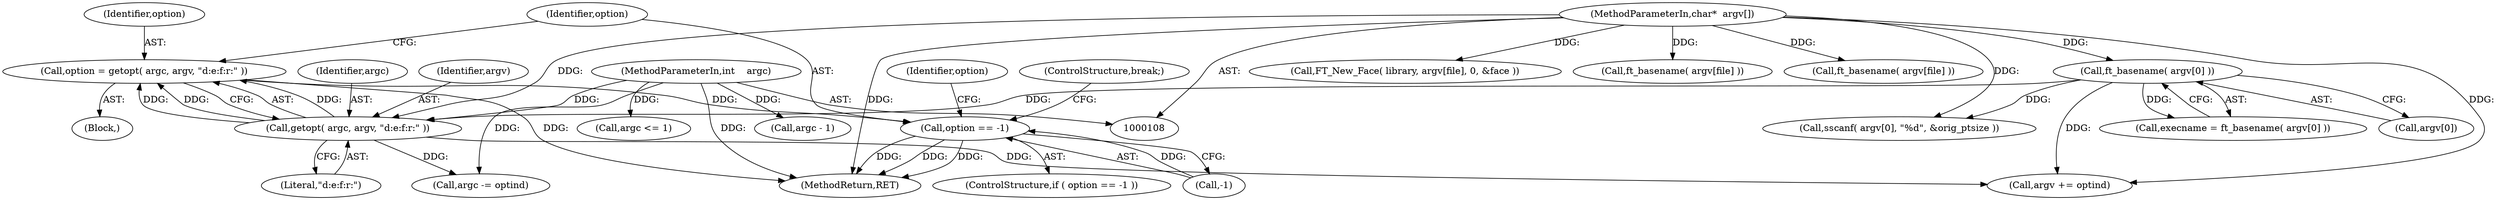 digraph "0_savannah_b995299b73ba4cd259f221f500d4e63095508bec_1@API" {
"1000136" [label="(Call,option = getopt( argc, argv, \"d:e:f:r:\" ))"];
"1000138" [label="(Call,getopt( argc, argv, \"d:e:f:r:\" ))"];
"1000109" [label="(MethodParameterIn,int    argc)"];
"1000129" [label="(Call,ft_basename( argv[0] ))"];
"1000110" [label="(MethodParameterIn,char*  argv[])"];
"1000143" [label="(Call,option == -1)"];
"1000135" [label="(Block,)"];
"1000142" [label="(ControlStructure,if ( option == -1 ))"];
"1000138" [label="(Call,getopt( argc, argv, \"d:e:f:r:\" ))"];
"1000185" [label="(Call,argc -= optind)"];
"1000234" [label="(Call,FT_New_Face( library, argv[file], 0, &face ))"];
"1000524" [label="(Call,ft_basename( argv[file] ))"];
"1000110" [label="(MethodParameterIn,char*  argv[])"];
"1000149" [label="(Identifier,option)"];
"1000109" [label="(MethodParameterIn,int    argc)"];
"1000617" [label="(MethodReturn,RET)"];
"1000139" [label="(Identifier,argc)"];
"1000192" [label="(Call,argc <= 1)"];
"1000140" [label="(Identifier,argv)"];
"1000145" [label="(Call,-1)"];
"1000144" [label="(Identifier,option)"];
"1000143" [label="(Call,option == -1)"];
"1000449" [label="(Call,ft_basename( argv[file] ))"];
"1000137" [label="(Identifier,option)"];
"1000127" [label="(Call,execname = ft_basename( argv[0] ))"];
"1000199" [label="(Call,sscanf( argv[0], \"%d\", &orig_ptsize ))"];
"1000141" [label="(Literal,\"d:e:f:r:\")"];
"1000564" [label="(Call,argc - 1)"];
"1000136" [label="(Call,option = getopt( argc, argv, \"d:e:f:r:\" ))"];
"1000130" [label="(Call,argv[0])"];
"1000129" [label="(Call,ft_basename( argv[0] ))"];
"1000147" [label="(ControlStructure,break;)"];
"1000188" [label="(Call,argv += optind)"];
"1000136" -> "1000135"  [label="AST: "];
"1000136" -> "1000138"  [label="CFG: "];
"1000137" -> "1000136"  [label="AST: "];
"1000138" -> "1000136"  [label="AST: "];
"1000144" -> "1000136"  [label="CFG: "];
"1000136" -> "1000617"  [label="DDG: "];
"1000138" -> "1000136"  [label="DDG: "];
"1000138" -> "1000136"  [label="DDG: "];
"1000138" -> "1000136"  [label="DDG: "];
"1000136" -> "1000143"  [label="DDG: "];
"1000138" -> "1000141"  [label="CFG: "];
"1000139" -> "1000138"  [label="AST: "];
"1000140" -> "1000138"  [label="AST: "];
"1000141" -> "1000138"  [label="AST: "];
"1000109" -> "1000138"  [label="DDG: "];
"1000129" -> "1000138"  [label="DDG: "];
"1000110" -> "1000138"  [label="DDG: "];
"1000138" -> "1000185"  [label="DDG: "];
"1000138" -> "1000188"  [label="DDG: "];
"1000109" -> "1000108"  [label="AST: "];
"1000109" -> "1000617"  [label="DDG: "];
"1000109" -> "1000185"  [label="DDG: "];
"1000109" -> "1000192"  [label="DDG: "];
"1000109" -> "1000564"  [label="DDG: "];
"1000129" -> "1000127"  [label="AST: "];
"1000129" -> "1000130"  [label="CFG: "];
"1000130" -> "1000129"  [label="AST: "];
"1000127" -> "1000129"  [label="CFG: "];
"1000129" -> "1000127"  [label="DDG: "];
"1000110" -> "1000129"  [label="DDG: "];
"1000129" -> "1000188"  [label="DDG: "];
"1000129" -> "1000199"  [label="DDG: "];
"1000110" -> "1000108"  [label="AST: "];
"1000110" -> "1000617"  [label="DDG: "];
"1000110" -> "1000188"  [label="DDG: "];
"1000110" -> "1000199"  [label="DDG: "];
"1000110" -> "1000234"  [label="DDG: "];
"1000110" -> "1000449"  [label="DDG: "];
"1000110" -> "1000524"  [label="DDG: "];
"1000143" -> "1000142"  [label="AST: "];
"1000143" -> "1000145"  [label="CFG: "];
"1000144" -> "1000143"  [label="AST: "];
"1000145" -> "1000143"  [label="AST: "];
"1000147" -> "1000143"  [label="CFG: "];
"1000149" -> "1000143"  [label="CFG: "];
"1000143" -> "1000617"  [label="DDG: "];
"1000143" -> "1000617"  [label="DDG: "];
"1000143" -> "1000617"  [label="DDG: "];
"1000145" -> "1000143"  [label="DDG: "];
}
